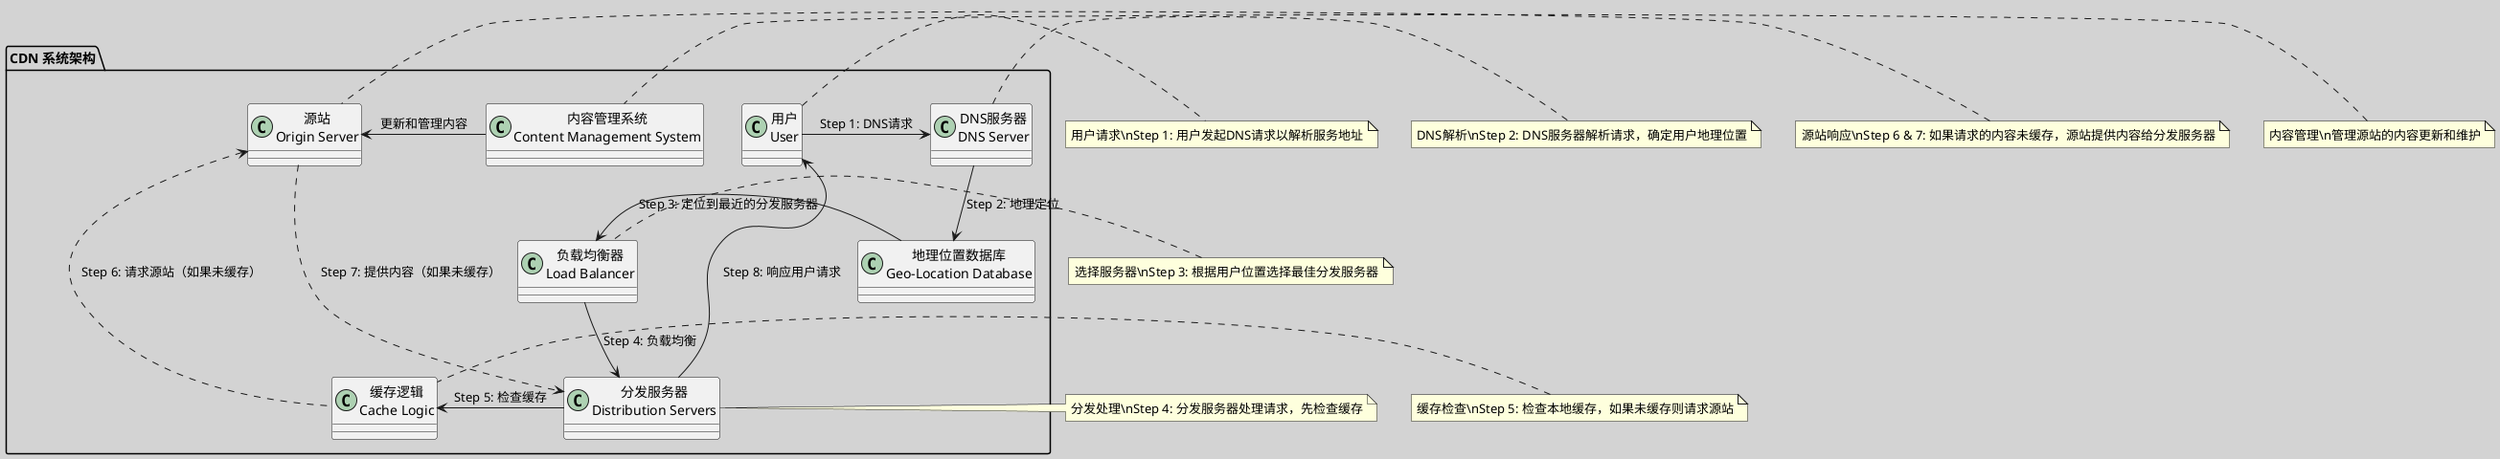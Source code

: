 @startuml
skinparam backgroundColor #D3D3D3
!define RECTANGLE class
!define DATABASE class

package "CDN 系统架构" {
    RECTANGLE "用户\nUser" as User
    RECTANGLE "源站\nOrigin Server" as Origin
        DATABASE "分发服务器\nDistribution Servers" as DS
    RECTANGLE "负载均衡器\nLoad Balancer" as LB
    RECTANGLE "缓存逻辑\nCache Logic" as CacheLogic
    RECTANGLE "内容管理系统\nContent Management System" as CMS
    RECTANGLE "DNS服务器\nDNS Server" as DNSServer
    RECTANGLE "地理位置数据库\nGeo-Location Database" as GeoDB

    User -right-> DNSServer : "Step 1: DNS请求"
    DNSServer -down-> GeoDB : "Step 2: 地理定位"
    GeoDB -left-> LB : "Step 3: 定位到最近的分发服务器"
    LB -down-> DS : "Step 4: 负载均衡"
    DS -left-> CacheLogic : "Step 5: 检查缓存"
    CacheLogic -up..> Origin : "Step 6: 请求源站（如果未缓存）"
    Origin -right..> DS : "Step 7: 提供内容（如果未缓存）"
    DS -up-> User : "Step 8: 响应用户请求"
    CMS -left-> Origin : "更新和管理内容"
}

' 用户请求处理流程
note right of User
  用户请求\nStep 1: 用户发起DNS请求以解析服务地址
end note

note right of DNSServer
  DNS解析\nStep 2: DNS服务器解析请求，确定用户地理位置
end note

note left of LB
  选择服务器\nStep 3: 根据用户位置选择最佳分发服务器
end note

note right of DS
  分发处理\nStep 4: 分发服务器处理请求，先检查缓存
end note

note left of CacheLogic
  缓存检查\nStep 5: 检查本地缓存，如果未缓存则请求源站
end note

note left of Origin
  源站响应\nStep 6 & 7: 如果请求的内容未缓存，源站提供内容给分发服务器
end note

note left of CMS
  内容管理\n管理源站的内容更新和维护
end note

@enduml

